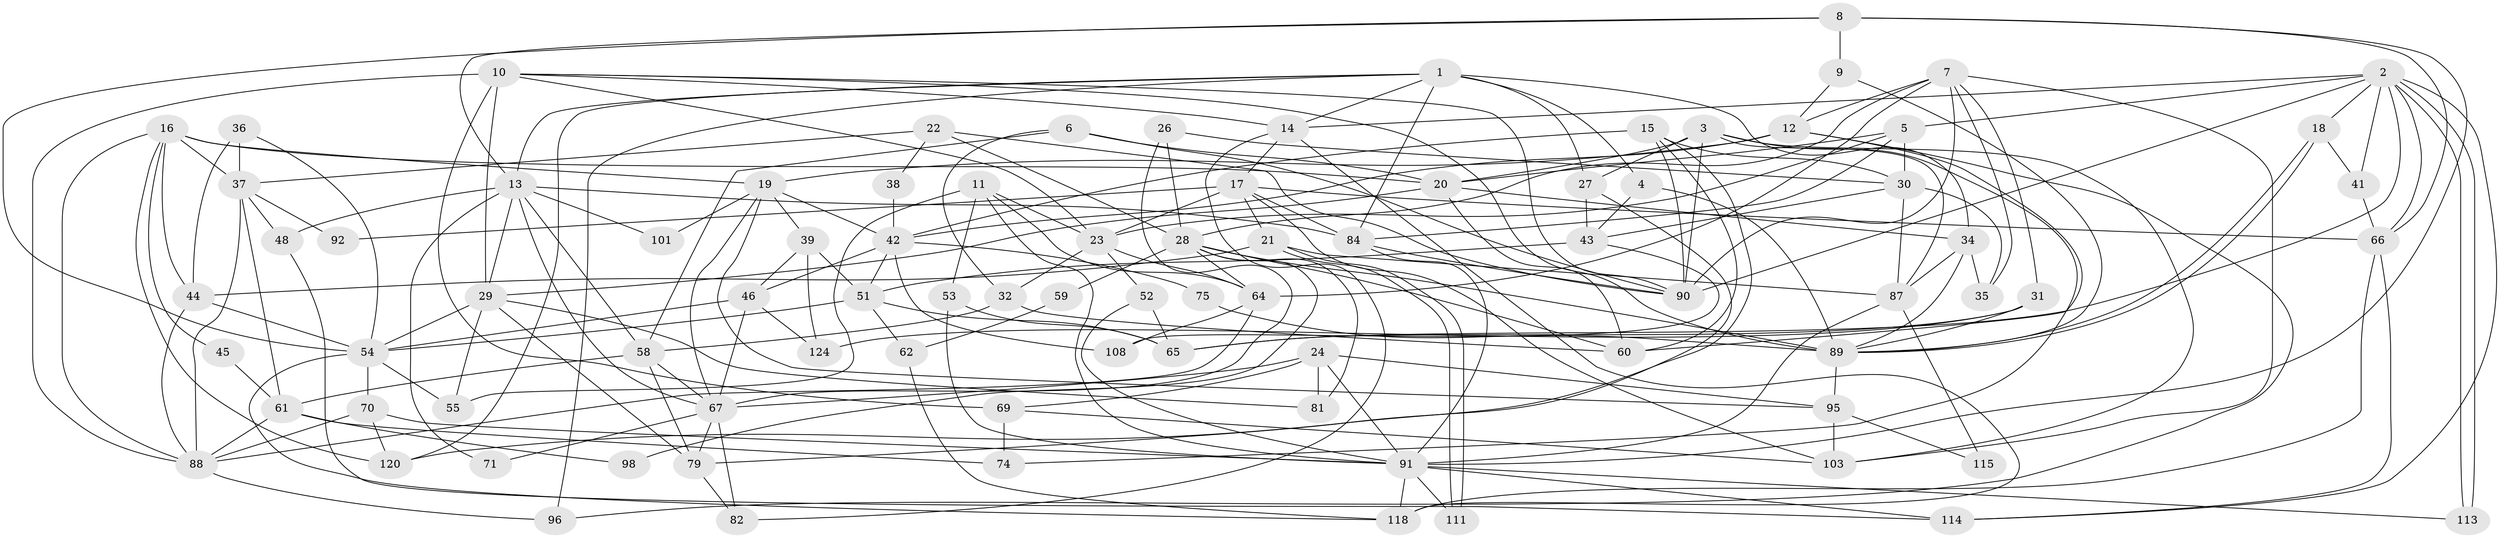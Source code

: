 // Generated by graph-tools (version 1.1) at 2025/52/02/27/25 19:52:04]
// undirected, 86 vertices, 214 edges
graph export_dot {
graph [start="1"]
  node [color=gray90,style=filled];
  1 [super="+129"];
  2 [super="+99"];
  3 [super="+104"];
  4;
  5 [super="+77"];
  6 [super="+126"];
  7 [super="+33"];
  8;
  9;
  10 [super="+109"];
  11 [super="+47"];
  12 [super="+25"];
  13 [super="+100"];
  14 [super="+125"];
  15;
  16 [super="+49"];
  17 [super="+123"];
  18;
  19 [super="+105"];
  20 [super="+107"];
  21;
  22;
  23 [super="+56"];
  24 [super="+76"];
  26 [super="+86"];
  27;
  28 [super="+40"];
  29 [super="+80"];
  30 [super="+57"];
  31;
  32 [super="+130"];
  34 [super="+63"];
  35;
  36;
  37 [super="+94"];
  38;
  39;
  41 [super="+106"];
  42 [super="+50"];
  43 [super="+72"];
  44 [super="+68"];
  45;
  46;
  48 [super="+85"];
  51 [super="+132"];
  52;
  53;
  54 [super="+78"];
  55;
  58 [super="+127"];
  59;
  60 [super="+117"];
  61 [super="+112"];
  62;
  64;
  65 [super="+128"];
  66 [super="+83"];
  67 [super="+73"];
  69 [super="+93"];
  70;
  71;
  74 [super="+133"];
  75;
  79;
  81;
  82;
  84 [super="+121"];
  87 [super="+122"];
  88 [super="+97"];
  89 [super="+119"];
  90 [super="+116"];
  91 [super="+102"];
  92;
  95 [super="+110"];
  96;
  98;
  101;
  103;
  108;
  111;
  113;
  114;
  115;
  118 [super="+131"];
  120;
  124;
  1 -- 14;
  1 -- 27;
  1 -- 96;
  1 -- 4;
  1 -- 120;
  1 -- 13;
  1 -- 84;
  1 -- 34;
  2 -- 113;
  2 -- 113;
  2 -- 14;
  2 -- 90;
  2 -- 66;
  2 -- 18;
  2 -- 5;
  2 -- 114;
  2 -- 41;
  2 -- 65;
  3 -- 27;
  3 -- 90;
  3 -- 74;
  3 -- 103;
  3 -- 87;
  3 -- 20;
  4 -- 89;
  4 -- 43;
  5 -- 23;
  5 -- 84;
  5 -- 20;
  5 -- 30;
  6 -- 90;
  6 -- 58;
  6 -- 32;
  6 -- 20;
  7 -- 64;
  7 -- 103;
  7 -- 35;
  7 -- 90;
  7 -- 12;
  7 -- 28;
  7 -- 31;
  8 -- 9;
  8 -- 91;
  8 -- 54;
  8 -- 66;
  8 -- 13;
  9 -- 12;
  9 -- 89;
  10 -- 29;
  10 -- 69;
  10 -- 90;
  10 -- 23;
  10 -- 89;
  10 -- 14;
  10 -- 88;
  11 -- 53;
  11 -- 55;
  11 -- 64;
  11 -- 23;
  11 -- 91;
  12 -- 96;
  12 -- 60;
  12 -- 42;
  12 -- 19;
  13 -- 67;
  13 -- 29;
  13 -- 71;
  13 -- 101;
  13 -- 48;
  13 -- 84;
  13 -- 58;
  14 -- 82;
  14 -- 17;
  14 -- 118;
  15 -- 90;
  15 -- 120;
  15 -- 42;
  15 -- 60;
  15 -- 30;
  16 -- 19;
  16 -- 37 [weight=2];
  16 -- 120;
  16 -- 45;
  16 -- 44;
  16 -- 88;
  16 -- 20;
  17 -- 23;
  17 -- 21;
  17 -- 66;
  17 -- 103;
  17 -- 92;
  17 -- 84;
  18 -- 89;
  18 -- 89;
  18 -- 41;
  19 -- 39;
  19 -- 101;
  19 -- 67;
  19 -- 42;
  19 -- 95;
  20 -- 60;
  20 -- 34;
  20 -- 29;
  21 -- 111;
  21 -- 111;
  21 -- 87;
  21 -- 44;
  22 -- 90;
  22 -- 38;
  22 -- 28;
  22 -- 37;
  23 -- 64;
  23 -- 32;
  23 -- 52;
  24 -- 81;
  24 -- 67;
  24 -- 91;
  24 -- 69;
  24 -- 95;
  26 -- 30;
  26 -- 28;
  26 -- 67;
  27 -- 79;
  27 -- 43;
  28 -- 89;
  28 -- 81;
  28 -- 98;
  28 -- 64;
  28 -- 59;
  28 -- 60;
  29 -- 55;
  29 -- 79;
  29 -- 81;
  29 -- 54;
  30 -- 35;
  30 -- 87;
  30 -- 43;
  31 -- 89;
  31 -- 124;
  31 -- 65;
  32 -- 60;
  32 -- 58;
  34 -- 87;
  34 -- 35;
  34 -- 89;
  36 -- 44;
  36 -- 54;
  36 -- 37;
  37 -- 61;
  37 -- 48;
  37 -- 92;
  37 -- 88;
  38 -- 42;
  39 -- 46;
  39 -- 124;
  39 -- 51;
  41 -- 66;
  42 -- 108;
  42 -- 51;
  42 -- 75;
  42 -- 46;
  43 -- 108;
  43 -- 51;
  44 -- 54;
  44 -- 88;
  45 -- 61;
  46 -- 67;
  46 -- 54;
  46 -- 124;
  48 -- 114;
  51 -- 54;
  51 -- 65;
  51 -- 62;
  52 -- 65;
  52 -- 91;
  53 -- 91;
  53 -- 65;
  54 -- 70;
  54 -- 55;
  54 -- 118;
  58 -- 79;
  58 -- 67;
  58 -- 61;
  59 -- 62;
  61 -- 88 [weight=2];
  61 -- 98;
  61 -- 74;
  62 -- 118;
  64 -- 88;
  64 -- 108;
  66 -- 114;
  66 -- 118;
  67 -- 82;
  67 -- 71;
  67 -- 79;
  69 -- 103;
  69 -- 74;
  70 -- 88;
  70 -- 91;
  70 -- 120;
  75 -- 89;
  79 -- 82;
  84 -- 91;
  84 -- 90;
  87 -- 115;
  87 -- 91;
  88 -- 96;
  89 -- 95;
  91 -- 113;
  91 -- 114;
  91 -- 118;
  91 -- 111;
  95 -- 115;
  95 -- 103;
}
